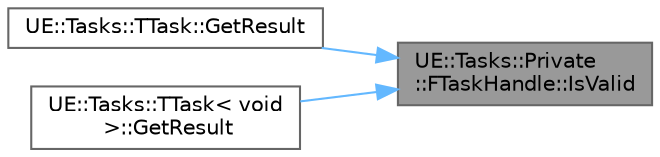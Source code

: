 digraph "UE::Tasks::Private::FTaskHandle::IsValid"
{
 // INTERACTIVE_SVG=YES
 // LATEX_PDF_SIZE
  bgcolor="transparent";
  edge [fontname=Helvetica,fontsize=10,labelfontname=Helvetica,labelfontsize=10];
  node [fontname=Helvetica,fontsize=10,shape=box,height=0.2,width=0.4];
  rankdir="RL";
  Node1 [id="Node000001",label="UE::Tasks::Private\l::FTaskHandle::IsValid",height=0.2,width=0.4,color="gray40", fillcolor="grey60", style="filled", fontcolor="black",tooltip=" "];
  Node1 -> Node2 [id="edge1_Node000001_Node000002",dir="back",color="steelblue1",style="solid",tooltip=" "];
  Node2 [id="Node000002",label="UE::Tasks::TTask::GetResult",height=0.2,width=0.4,color="grey40", fillcolor="white", style="filled",URL="$d2/d4e/classUE_1_1Tasks_1_1TTask.html#a6a3014623d310cb5c5bb2029f6a699a6",tooltip=" "];
  Node1 -> Node3 [id="edge2_Node000001_Node000003",dir="back",color="steelblue1",style="solid",tooltip=" "];
  Node3 [id="Node000003",label="UE::Tasks::TTask\< void\l \>::GetResult",height=0.2,width=0.4,color="grey40", fillcolor="white", style="filled",URL="$d4/d84/classUE_1_1Tasks_1_1TTask_3_01void_01_4.html#acacc2be274a947c9375d5370e0c268bd",tooltip=" "];
}
